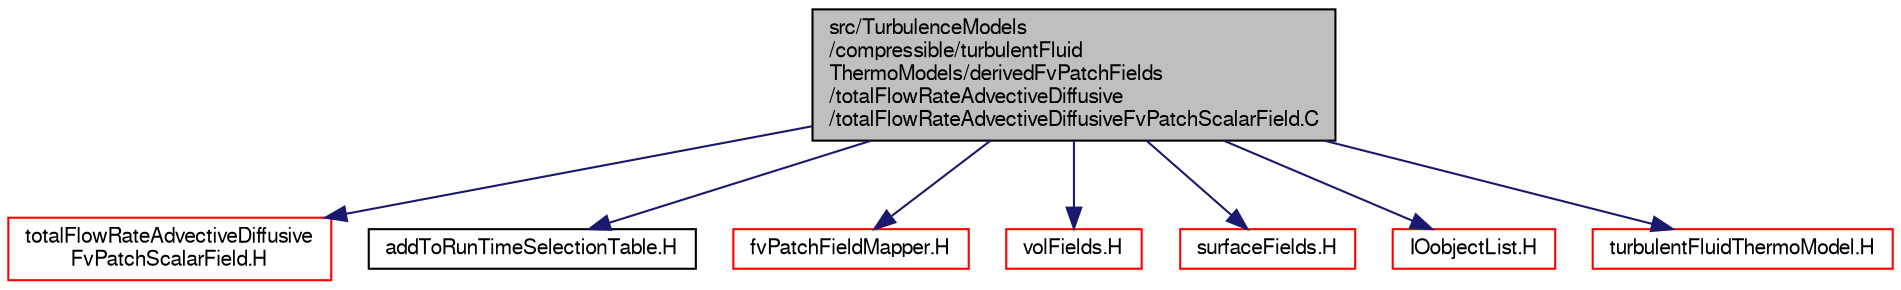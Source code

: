 digraph "src/TurbulenceModels/compressible/turbulentFluidThermoModels/derivedFvPatchFields/totalFlowRateAdvectiveDiffusive/totalFlowRateAdvectiveDiffusiveFvPatchScalarField.C"
{
  bgcolor="transparent";
  edge [fontname="FreeSans",fontsize="10",labelfontname="FreeSans",labelfontsize="10"];
  node [fontname="FreeSans",fontsize="10",shape=record];
  Node1 [label="src/TurbulenceModels\l/compressible/turbulentFluid\lThermoModels/derivedFvPatchFields\l/totalFlowRateAdvectiveDiffusive\l/totalFlowRateAdvectiveDiffusiveFvPatchScalarField.C",height=0.2,width=0.4,color="black", fillcolor="grey75", style="filled" fontcolor="black"];
  Node1 -> Node2 [color="midnightblue",fontsize="10",style="solid",fontname="FreeSans"];
  Node2 [label="totalFlowRateAdvectiveDiffusive\lFvPatchScalarField.H",height=0.2,width=0.4,color="red",URL="$a10038.html"];
  Node1 -> Node3 [color="midnightblue",fontsize="10",style="solid",fontname="FreeSans"];
  Node3 [label="addToRunTimeSelectionTable.H",height=0.2,width=0.4,color="black",URL="$a07378.html",tooltip="Macros for easy insertion into run-time selection tables. "];
  Node1 -> Node4 [color="midnightblue",fontsize="10",style="solid",fontname="FreeSans"];
  Node4 [label="fvPatchFieldMapper.H",height=0.2,width=0.4,color="red",URL="$a05084.html"];
  Node1 -> Node5 [color="midnightblue",fontsize="10",style="solid",fontname="FreeSans"];
  Node5 [label="volFields.H",height=0.2,width=0.4,color="red",URL="$a05178.html"];
  Node1 -> Node6 [color="midnightblue",fontsize="10",style="solid",fontname="FreeSans"];
  Node6 [label="surfaceFields.H",height=0.2,width=0.4,color="red",URL="$a05173.html",tooltip="Foam::surfaceFields. "];
  Node1 -> Node7 [color="midnightblue",fontsize="10",style="solid",fontname="FreeSans"];
  Node7 [label="IOobjectList.H",height=0.2,width=0.4,color="red",URL="$a07290.html"];
  Node1 -> Node8 [color="midnightblue",fontsize="10",style="solid",fontname="FreeSans"];
  Node8 [label="turbulentFluidThermoModel.H",height=0.2,width=0.4,color="red",URL="$a10058.html"];
}
